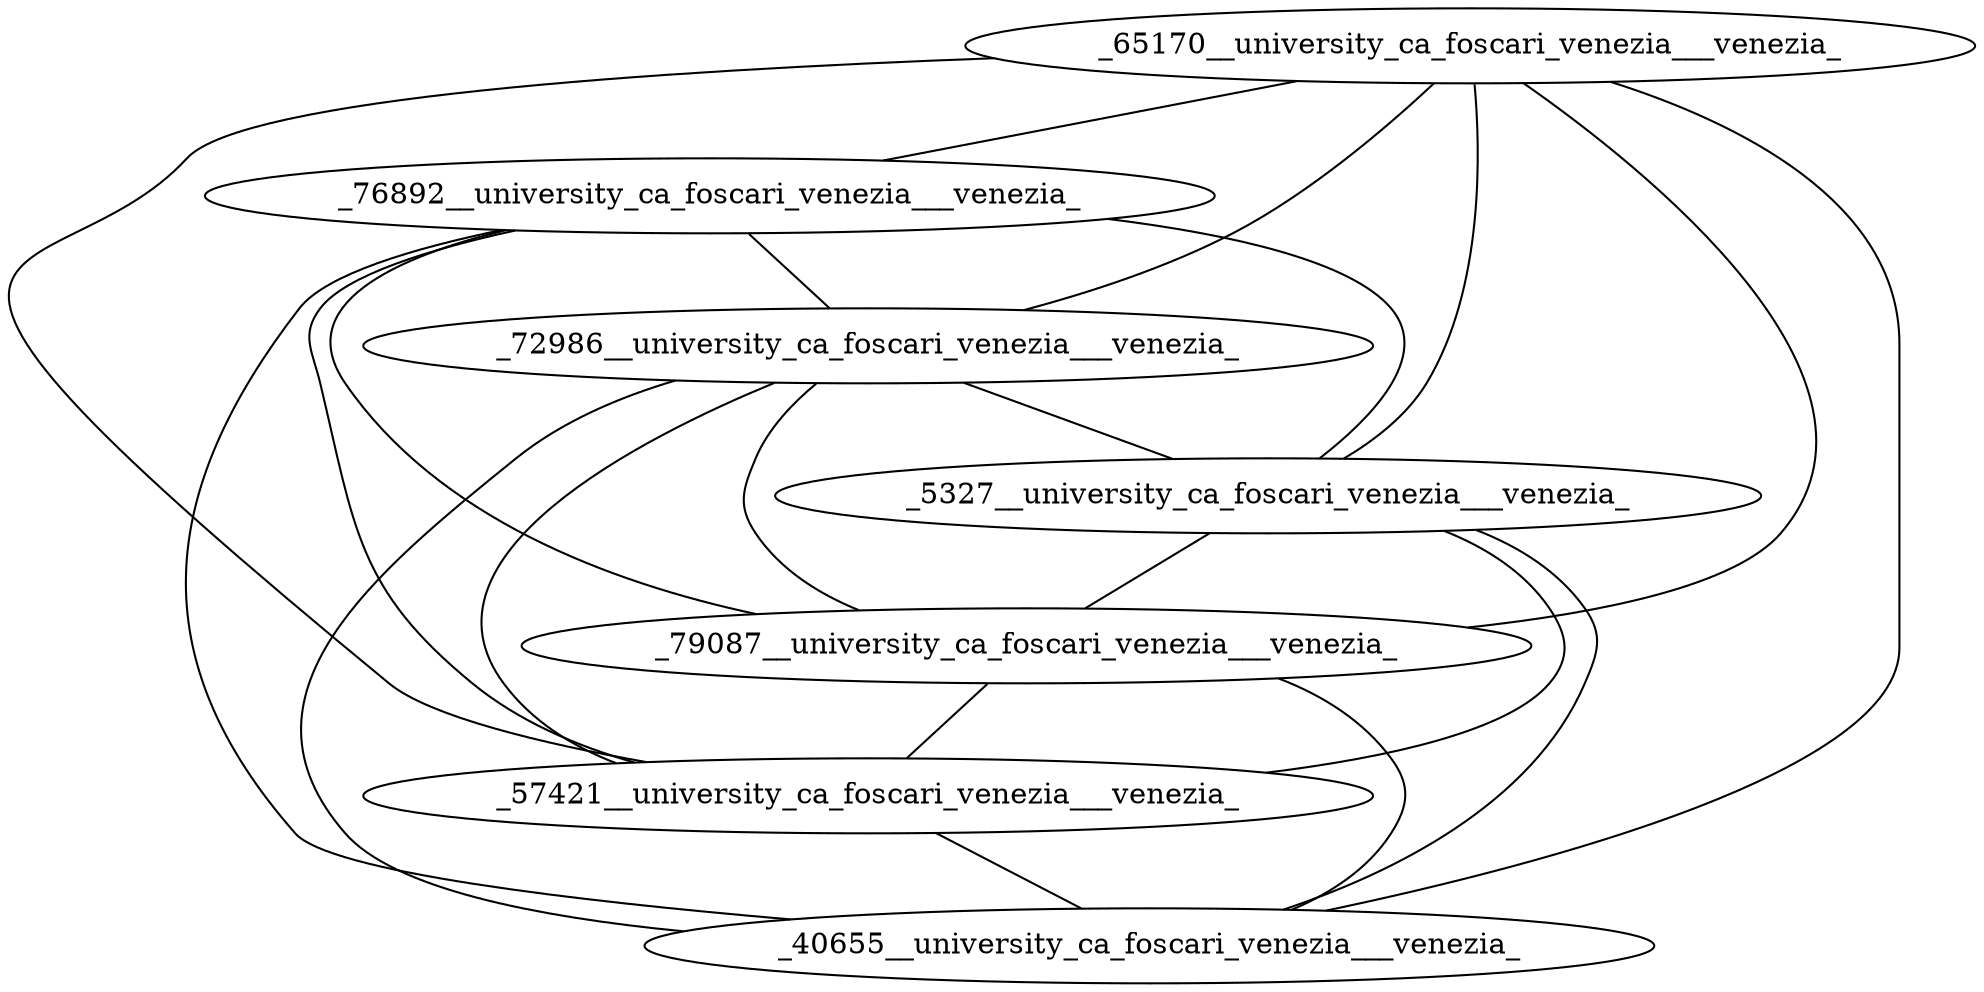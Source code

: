 graph {
_65170__university_ca_foscari_venezia___venezia_ -- _76892__university_ca_foscari_venezia___venezia_
_76892__university_ca_foscari_venezia___venezia_ -- _72986__university_ca_foscari_venezia___venezia_
_79087__university_ca_foscari_venezia___venezia_ -- _65170__university_ca_foscari_venezia___venezia_
_57421__university_ca_foscari_venezia___venezia_ -- _76892__university_ca_foscari_venezia___venezia_
_65170__university_ca_foscari_venezia___venezia_ -- _57421__university_ca_foscari_venezia___venezia_
_79087__university_ca_foscari_venezia___venezia_ -- _57421__university_ca_foscari_venezia___venezia_
_5327__university_ca_foscari_venezia___venezia_ -- _76892__university_ca_foscari_venezia___venezia_
_57421__university_ca_foscari_venezia___venezia_ -- _40655__university_ca_foscari_venezia___venezia_
_40655__university_ca_foscari_venezia___venezia_ -- _79087__university_ca_foscari_venezia___venezia_
_57421__university_ca_foscari_venezia___venezia_ -- _72986__university_ca_foscari_venezia___venezia_
_40655__university_ca_foscari_venezia___venezia_ -- _5327__university_ca_foscari_venezia___venezia_
_40655__university_ca_foscari_venezia___venezia_ -- _65170__university_ca_foscari_venezia___venezia_
_40655__university_ca_foscari_venezia___venezia_ -- _72986__university_ca_foscari_venezia___venezia_
_5327__university_ca_foscari_venezia___venezia_ -- _65170__university_ca_foscari_venezia___venezia_
_72986__university_ca_foscari_venezia___venezia_ -- _65170__university_ca_foscari_venezia___venezia_
_5327__university_ca_foscari_venezia___venezia_ -- _79087__university_ca_foscari_venezia___venezia_
_57421__university_ca_foscari_venezia___venezia_ -- _5327__university_ca_foscari_venezia___venezia_
_72986__university_ca_foscari_venezia___venezia_ -- _5327__university_ca_foscari_venezia___venezia_
_72986__university_ca_foscari_venezia___venezia_ -- _79087__university_ca_foscari_venezia___venezia_
_79087__university_ca_foscari_venezia___venezia_ -- _76892__university_ca_foscari_venezia___venezia_
_76892__university_ca_foscari_venezia___venezia_ -- _40655__university_ca_foscari_venezia___venezia_
}